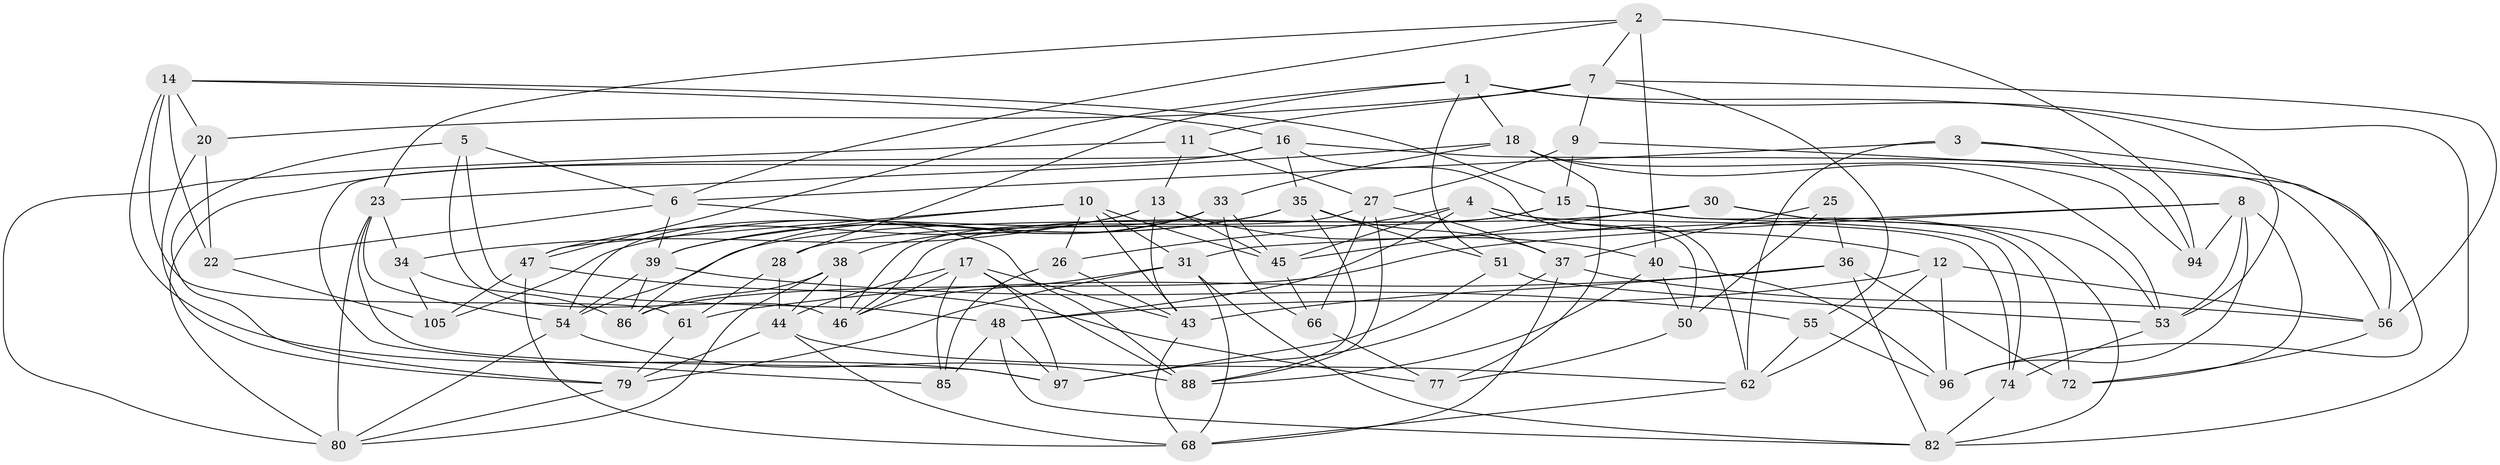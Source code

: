 // original degree distribution, {4: 1.0}
// Generated by graph-tools (version 1.1) at 2025/42/03/06/25 10:42:19]
// undirected, 64 vertices, 166 edges
graph export_dot {
graph [start="1"]
  node [color=gray90,style=filled];
  1 [super="+60"];
  2 [super="+98"];
  3;
  4 [super="+24"];
  5;
  6 [super="+81"];
  7 [super="+41"];
  8 [super="+19"];
  9;
  10 [super="+29"];
  11;
  12 [super="+90"];
  13 [super="+70"];
  14 [super="+21"];
  15 [super="+65"];
  16 [super="+57"];
  17 [super="+52"];
  18 [super="+78"];
  20;
  22;
  23 [super="+42"];
  25;
  26;
  27 [super="+32"];
  28;
  30;
  31 [super="+95"];
  33 [super="+93"];
  34;
  35 [super="+58"];
  36 [super="+63"];
  37 [super="+92"];
  38 [super="+59"];
  39 [super="+102"];
  40 [super="+104"];
  43 [super="+75"];
  44 [super="+49"];
  45 [super="+67"];
  46 [super="+64"];
  47 [super="+106"];
  48 [super="+69"];
  50;
  51;
  53 [super="+76"];
  54 [super="+73"];
  55;
  56 [super="+100"];
  61;
  62 [super="+87"];
  66;
  68 [super="+71"];
  72;
  74;
  77;
  79 [super="+83"];
  80 [super="+89"];
  82 [super="+84"];
  85;
  86 [super="+91"];
  88 [super="+103"];
  94;
  96 [super="+101"];
  97 [super="+99"];
  105;
  1 -- 18;
  1 -- 51;
  1 -- 53;
  1 -- 28;
  1 -- 47;
  1 -- 82;
  2 -- 23;
  2 -- 40 [weight=2];
  2 -- 94;
  2 -- 6;
  2 -- 7;
  3 -- 62;
  3 -- 56;
  3 -- 94;
  3 -- 6;
  4 -- 74;
  4 -- 45;
  4 -- 48;
  4 -- 50;
  4 -- 26;
  4 -- 12;
  5 -- 6;
  5 -- 46;
  5 -- 48;
  5 -- 79;
  6 -- 39;
  6 -- 22;
  6 -- 88;
  7 -- 56;
  7 -- 55;
  7 -- 9;
  7 -- 11;
  7 -- 20;
  8 -- 96;
  8 -- 86;
  8 -- 31;
  8 -- 72;
  8 -- 53;
  8 -- 94;
  9 -- 96;
  9 -- 27;
  9 -- 15;
  10 -- 26;
  10 -- 39;
  10 -- 47;
  10 -- 43;
  10 -- 45;
  10 -- 31;
  11 -- 80;
  11 -- 27;
  11 -- 13;
  12 -- 48;
  12 -- 96 [weight=2];
  12 -- 56;
  12 -- 62;
  13 -- 34;
  13 -- 43;
  13 -- 40;
  13 -- 45;
  13 -- 47;
  14 -- 97;
  14 -- 22;
  14 -- 15;
  14 -- 16;
  14 -- 20;
  14 -- 61;
  15 -- 74;
  15 -- 72;
  15 -- 28;
  15 -- 46;
  16 -- 62;
  16 -- 80;
  16 -- 35;
  16 -- 56;
  16 -- 85;
  17 -- 44;
  17 -- 46;
  17 -- 85;
  17 -- 97;
  17 -- 43;
  17 -- 88;
  18 -- 77;
  18 -- 94;
  18 -- 23;
  18 -- 53;
  18 -- 33;
  20 -- 22;
  20 -- 79;
  22 -- 105;
  23 -- 97;
  23 -- 80;
  23 -- 34;
  23 -- 54;
  25 -- 50;
  25 -- 36 [weight=2];
  25 -- 37;
  26 -- 85;
  26 -- 43;
  27 -- 37;
  27 -- 46;
  27 -- 88;
  27 -- 66;
  28 -- 61;
  28 -- 44;
  30 -- 54;
  30 -- 82;
  30 -- 45;
  30 -- 53;
  31 -- 46;
  31 -- 68;
  31 -- 82;
  31 -- 79;
  33 -- 54;
  33 -- 86;
  33 -- 38;
  33 -- 66;
  33 -- 45;
  34 -- 86;
  34 -- 105;
  35 -- 105;
  35 -- 39;
  35 -- 51;
  35 -- 88;
  35 -- 37;
  36 -- 82;
  36 -- 61;
  36 -- 72;
  36 -- 43;
  37 -- 56;
  37 -- 68;
  37 -- 97;
  38 -- 80;
  38 -- 86 [weight=2];
  38 -- 46;
  38 -- 44;
  39 -- 55;
  39 -- 86;
  39 -- 54;
  40 -- 88;
  40 -- 96;
  40 -- 50;
  43 -- 68;
  44 -- 62;
  44 -- 68;
  44 -- 79;
  45 -- 66;
  47 -- 105;
  47 -- 77;
  47 -- 68;
  48 -- 82;
  48 -- 85;
  48 -- 97;
  50 -- 77;
  51 -- 97;
  51 -- 53;
  53 -- 74;
  54 -- 80;
  54 -- 88;
  55 -- 62;
  55 -- 96;
  56 -- 72;
  61 -- 79;
  62 -- 68;
  66 -- 77;
  74 -- 82;
  79 -- 80;
}
